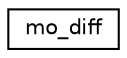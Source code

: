 digraph "Graphical Class Hierarchy"
{
 // INTERACTIVE_SVG=YES
 // LATEX_PDF_SIZE
  edge [fontname="Helvetica",fontsize="10",labelfontname="Helvetica",labelfontsize="10"];
  node [fontname="Helvetica",fontsize="10",shape=record];
  rankdir="LR";
  Node0 [label="mo_diff",height=0.2,width=0.4,color="black", fillcolor="white", style="filled",URL="$interfacemonin__obukhov__mod_1_1mo__diff.html",tooltip=" "];
}
